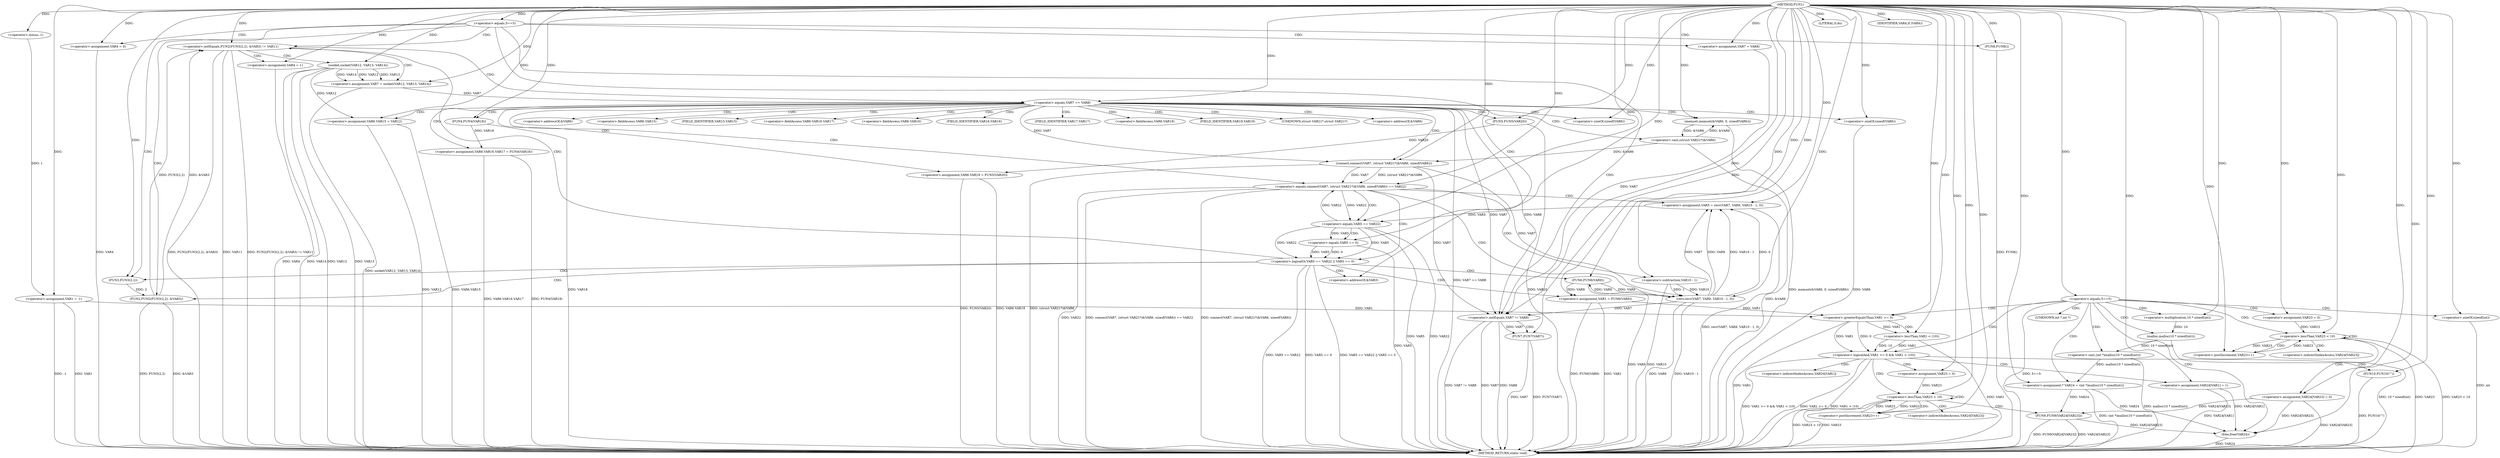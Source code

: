 digraph FUN1 {  
"1000100" [label = "(METHOD,FUN1)" ]
"1000292" [label = "(METHOD_RETURN,static void)" ]
"1000103" [label = "(<operator>.assignment,VAR1 = -1)" ]
"1000105" [label = "(<operator>.minus,-1)" ]
"1000108" [label = "(<operator>.equals,5==5)" ]
"1000115" [label = "(<operator>.assignment,VAR4 = 0)" ]
"1000121" [label = "(<operator>.assignment,VAR7 = VAR8)" ]
"1000128" [label = "(<operator>.notEquals,FUN2(FUN3(2,2), &VAR3) != VAR11)" ]
"1000129" [label = "(FUN2,FUN2(FUN3(2,2), &VAR3))" ]
"1000130" [label = "(FUN3,FUN3(2,2))" ]
"1000138" [label = "(<operator>.assignment,VAR4 = 1)" ]
"1000141" [label = "(<operator>.assignment,VAR7 = socket(VAR12, VAR13, VAR14))" ]
"1000143" [label = "(socket,socket(VAR12, VAR13, VAR14))" ]
"1000148" [label = "(<operator>.equals,VAR7 == VAR8)" ]
"1000153" [label = "(memset,memset(&VAR6, 0, sizeof(VAR6)))" ]
"1000157" [label = "(<operator>.sizeOf,sizeof(VAR6))" ]
"1000159" [label = "(<operator>.assignment,VAR6.VAR15 = VAR12)" ]
"1000164" [label = "(<operator>.assignment,VAR6.VAR16.VAR17 = FUN4(VAR18))" ]
"1000170" [label = "(FUN4,FUN4(VAR18))" ]
"1000172" [label = "(<operator>.assignment,VAR6.VAR19 = FUN5(VAR20))" ]
"1000176" [label = "(FUN5,FUN5(VAR20))" ]
"1000179" [label = "(<operator>.equals,connect(VAR7, (struct VAR21*)&VAR6, sizeof(VAR6)) == VAR22)" ]
"1000180" [label = "(connect,connect(VAR7, (struct VAR21*)&VAR6, sizeof(VAR6)))" ]
"1000182" [label = "(<operator>.cast,(struct VAR21*)&VAR6)" ]
"1000186" [label = "(<operator>.sizeOf,sizeof(VAR6))" ]
"1000191" [label = "(<operator>.assignment,VAR5 = recv(VAR7, VAR9, VAR10 - 1, 0))" ]
"1000193" [label = "(recv,recv(VAR7, VAR9, VAR10 - 1, 0))" ]
"1000196" [label = "(<operator>.subtraction,VAR10 - 1)" ]
"1000201" [label = "(<operator>.logicalOr,VAR5 == VAR22 || VAR5 == 0)" ]
"1000202" [label = "(<operator>.equals,VAR5 == VAR22)" ]
"1000205" [label = "(<operator>.equals,VAR5 == 0)" ]
"1000210" [label = "(<operator>.assignment,VAR1 = FUN6(VAR9))" ]
"1000212" [label = "(FUN6,FUN6(VAR9))" ]
"1000214" [label = "(LITERAL,0,do)" ]
"1000216" [label = "(<operator>.notEquals,VAR7 != VAR8)" ]
"1000220" [label = "(FUN7,FUN7(VAR7))" ]
"1000223" [label = "(IDENTIFIER,VAR4,if (VAR4))" ]
"1000225" [label = "(FUN8,FUN8())" ]
"1000227" [label = "(<operator>.equals,5==5)" ]
"1000234" [label = "(<operator>.assignment,* VAR24 = (int *)malloc(10 * sizeof(int)))" ]
"1000236" [label = "(<operator>.cast,(int *)malloc(10 * sizeof(int)))" ]
"1000238" [label = "(malloc,malloc(10 * sizeof(int)))" ]
"1000239" [label = "(<operator>.multiplication,10 * sizeof(int))" ]
"1000241" [label = "(<operator>.sizeOf,sizeof(int))" ]
"1000244" [label = "(<operator>.assignment,VAR23 = 0)" ]
"1000247" [label = "(<operator>.lessThan,VAR23 < 10)" ]
"1000250" [label = "(<operator>.postIncrement,VAR23++)" ]
"1000253" [label = "(<operator>.assignment,VAR24[VAR23] = 0)" ]
"1000259" [label = "(<operator>.logicalAnd,VAR1 >= 0 && VAR1 < (10))" ]
"1000260" [label = "(<operator>.greaterEqualsThan,VAR1 >= 0)" ]
"1000263" [label = "(<operator>.lessThan,VAR1 < (10))" ]
"1000267" [label = "(<operator>.assignment,VAR24[VAR1] = 1)" ]
"1000273" [label = "(<operator>.assignment,VAR23 = 0)" ]
"1000276" [label = "(<operator>.lessThan,VAR23 < 10)" ]
"1000279" [label = "(<operator>.postIncrement,VAR23++)" ]
"1000282" [label = "(FUN9,FUN9(VAR24[VAR23]))" ]
"1000288" [label = "(FUN10,FUN10(\"\"))" ]
"1000290" [label = "(free,free(VAR24))" ]
"1000133" [label = "(<operator>.addressOf,&VAR3)" ]
"1000154" [label = "(<operator>.addressOf,&VAR6)" ]
"1000160" [label = "(<operator>.fieldAccess,VAR6.VAR15)" ]
"1000162" [label = "(FIELD_IDENTIFIER,VAR15,VAR15)" ]
"1000165" [label = "(<operator>.fieldAccess,VAR6.VAR16.VAR17)" ]
"1000166" [label = "(<operator>.fieldAccess,VAR6.VAR16)" ]
"1000168" [label = "(FIELD_IDENTIFIER,VAR16,VAR16)" ]
"1000169" [label = "(FIELD_IDENTIFIER,VAR17,VAR17)" ]
"1000173" [label = "(<operator>.fieldAccess,VAR6.VAR19)" ]
"1000175" [label = "(FIELD_IDENTIFIER,VAR19,VAR19)" ]
"1000183" [label = "(UNKNOWN,struct VAR21*,struct VAR21*)" ]
"1000184" [label = "(<operator>.addressOf,&VAR6)" ]
"1000237" [label = "(UNKNOWN,int *,int *)" ]
"1000254" [label = "(<operator>.indirectIndexAccess,VAR24[VAR23])" ]
"1000268" [label = "(<operator>.indirectIndexAccess,VAR24[VAR1])" ]
"1000283" [label = "(<operator>.indirectIndexAccess,VAR24[VAR23])" ]
  "1000282" -> "1000292"  [ label = "DDG: FUN9(VAR24[VAR23])"] 
  "1000216" -> "1000292"  [ label = "DDG: VAR7 != VAR8"] 
  "1000103" -> "1000292"  [ label = "DDG: -1"] 
  "1000153" -> "1000292"  [ label = "DDG: memset(&VAR6, 0, sizeof(VAR6))"] 
  "1000210" -> "1000292"  [ label = "DDG: FUN6(VAR9)"] 
  "1000201" -> "1000292"  [ label = "DDG: VAR5 == 0"] 
  "1000247" -> "1000292"  [ label = "DDG: VAR23 < 10"] 
  "1000180" -> "1000292"  [ label = "DDG: (struct VAR21*)&VAR6"] 
  "1000259" -> "1000292"  [ label = "DDG: VAR1 >= 0 && VAR1 < (10)"] 
  "1000179" -> "1000292"  [ label = "DDG: VAR22"] 
  "1000247" -> "1000292"  [ label = "DDG: VAR23"] 
  "1000129" -> "1000292"  [ label = "DDG: FUN3(2,2)"] 
  "1000259" -> "1000292"  [ label = "DDG: VAR1 >= 0"] 
  "1000290" -> "1000292"  [ label = "DDG: VAR24"] 
  "1000186" -> "1000292"  [ label = "DDG: VAR6"] 
  "1000225" -> "1000292"  [ label = "DDG: FUN8()"] 
  "1000220" -> "1000292"  [ label = "DDG: VAR7"] 
  "1000201" -> "1000292"  [ label = "DDG: VAR5 == VAR22 || VAR5 == 0"] 
  "1000227" -> "1000292"  [ label = "DDG: 5==5"] 
  "1000234" -> "1000292"  [ label = "DDG: (int *)malloc(10 * sizeof(int))"] 
  "1000238" -> "1000292"  [ label = "DDG: 10 * sizeof(int)"] 
  "1000179" -> "1000292"  [ label = "DDG: connect(VAR7, (struct VAR21*)&VAR6, sizeof(VAR6)) == VAR22"] 
  "1000103" -> "1000292"  [ label = "DDG: VAR1"] 
  "1000216" -> "1000292"  [ label = "DDG: VAR7"] 
  "1000236" -> "1000292"  [ label = "DDG: malloc(10 * sizeof(int))"] 
  "1000159" -> "1000292"  [ label = "DDG: VAR6.VAR15"] 
  "1000253" -> "1000292"  [ label = "DDG: VAR24[VAR23]"] 
  "1000205" -> "1000292"  [ label = "DDG: VAR5"] 
  "1000138" -> "1000292"  [ label = "DDG: VAR4"] 
  "1000193" -> "1000292"  [ label = "DDG: VAR9"] 
  "1000182" -> "1000292"  [ label = "DDG: &VAR6"] 
  "1000267" -> "1000292"  [ label = "DDG: VAR24[VAR1]"] 
  "1000128" -> "1000292"  [ label = "DDG: FUN2(FUN3(2,2), &VAR3)"] 
  "1000143" -> "1000292"  [ label = "DDG: VAR12"] 
  "1000259" -> "1000292"  [ label = "DDG: VAR1 < (10)"] 
  "1000179" -> "1000292"  [ label = "DDG: connect(VAR7, (struct VAR21*)&VAR6, sizeof(VAR6))"] 
  "1000263" -> "1000292"  [ label = "DDG: VAR1"] 
  "1000216" -> "1000292"  [ label = "DDG: VAR8"] 
  "1000202" -> "1000292"  [ label = "DDG: VAR5"] 
  "1000148" -> "1000292"  [ label = "DDG: VAR7 == VAR8"] 
  "1000172" -> "1000292"  [ label = "DDG: FUN5(VAR20)"] 
  "1000276" -> "1000292"  [ label = "DDG: VAR23 < 10"] 
  "1000129" -> "1000292"  [ label = "DDG: &VAR3"] 
  "1000196" -> "1000292"  [ label = "DDG: VAR10"] 
  "1000212" -> "1000292"  [ label = "DDG: VAR9"] 
  "1000128" -> "1000292"  [ label = "DDG: VAR11"] 
  "1000191" -> "1000292"  [ label = "DDG: recv(VAR7, VAR9, VAR10 - 1, 0)"] 
  "1000210" -> "1000292"  [ label = "DDG: VAR1"] 
  "1000172" -> "1000292"  [ label = "DDG: VAR6.VAR19"] 
  "1000141" -> "1000292"  [ label = "DDG: socket(VAR12, VAR13, VAR14)"] 
  "1000276" -> "1000292"  [ label = "DDG: VAR23"] 
  "1000241" -> "1000292"  [ label = "DDG: int"] 
  "1000143" -> "1000292"  [ label = "DDG: VAR13"] 
  "1000288" -> "1000292"  [ label = "DDG: FUN10(\"\")"] 
  "1000220" -> "1000292"  [ label = "DDG: FUN7(VAR7)"] 
  "1000170" -> "1000292"  [ label = "DDG: VAR18"] 
  "1000176" -> "1000292"  [ label = "DDG: VAR20"] 
  "1000164" -> "1000292"  [ label = "DDG: FUN4(VAR18)"] 
  "1000260" -> "1000292"  [ label = "DDG: VAR1"] 
  "1000128" -> "1000292"  [ label = "DDG: FUN2(FUN3(2,2), &VAR3) != VAR11"] 
  "1000159" -> "1000292"  [ label = "DDG: VAR12"] 
  "1000193" -> "1000292"  [ label = "DDG: VAR10 - 1"] 
  "1000282" -> "1000292"  [ label = "DDG: VAR24[VAR23]"] 
  "1000143" -> "1000292"  [ label = "DDG: VAR14"] 
  "1000115" -> "1000292"  [ label = "DDG: VAR4"] 
  "1000201" -> "1000292"  [ label = "DDG: VAR5 == VAR22"] 
  "1000202" -> "1000292"  [ label = "DDG: VAR22"] 
  "1000164" -> "1000292"  [ label = "DDG: VAR6.VAR16.VAR17"] 
  "1000105" -> "1000103"  [ label = "DDG: 1"] 
  "1000100" -> "1000103"  [ label = "DDG: "] 
  "1000100" -> "1000105"  [ label = "DDG: "] 
  "1000100" -> "1000108"  [ label = "DDG: "] 
  "1000100" -> "1000115"  [ label = "DDG: "] 
  "1000100" -> "1000121"  [ label = "DDG: "] 
  "1000129" -> "1000128"  [ label = "DDG: FUN3(2,2)"] 
  "1000129" -> "1000128"  [ label = "DDG: &VAR3"] 
  "1000130" -> "1000129"  [ label = "DDG: 2"] 
  "1000100" -> "1000130"  [ label = "DDG: "] 
  "1000100" -> "1000128"  [ label = "DDG: "] 
  "1000100" -> "1000138"  [ label = "DDG: "] 
  "1000143" -> "1000141"  [ label = "DDG: VAR12"] 
  "1000143" -> "1000141"  [ label = "DDG: VAR13"] 
  "1000143" -> "1000141"  [ label = "DDG: VAR14"] 
  "1000100" -> "1000141"  [ label = "DDG: "] 
  "1000100" -> "1000143"  [ label = "DDG: "] 
  "1000141" -> "1000148"  [ label = "DDG: VAR7"] 
  "1000100" -> "1000148"  [ label = "DDG: "] 
  "1000182" -> "1000153"  [ label = "DDG: &VAR6"] 
  "1000100" -> "1000153"  [ label = "DDG: "] 
  "1000100" -> "1000157"  [ label = "DDG: "] 
  "1000143" -> "1000159"  [ label = "DDG: VAR12"] 
  "1000100" -> "1000159"  [ label = "DDG: "] 
  "1000170" -> "1000164"  [ label = "DDG: VAR18"] 
  "1000100" -> "1000170"  [ label = "DDG: "] 
  "1000176" -> "1000172"  [ label = "DDG: VAR20"] 
  "1000100" -> "1000176"  [ label = "DDG: "] 
  "1000180" -> "1000179"  [ label = "DDG: VAR7"] 
  "1000180" -> "1000179"  [ label = "DDG: (struct VAR21*)&VAR6"] 
  "1000148" -> "1000180"  [ label = "DDG: VAR7"] 
  "1000100" -> "1000180"  [ label = "DDG: "] 
  "1000182" -> "1000180"  [ label = "DDG: &VAR6"] 
  "1000153" -> "1000182"  [ label = "DDG: &VAR6"] 
  "1000100" -> "1000186"  [ label = "DDG: "] 
  "1000202" -> "1000179"  [ label = "DDG: VAR22"] 
  "1000100" -> "1000179"  [ label = "DDG: "] 
  "1000193" -> "1000191"  [ label = "DDG: VAR7"] 
  "1000193" -> "1000191"  [ label = "DDG: VAR9"] 
  "1000193" -> "1000191"  [ label = "DDG: VAR10 - 1"] 
  "1000193" -> "1000191"  [ label = "DDG: 0"] 
  "1000100" -> "1000191"  [ label = "DDG: "] 
  "1000180" -> "1000193"  [ label = "DDG: VAR7"] 
  "1000100" -> "1000193"  [ label = "DDG: "] 
  "1000212" -> "1000193"  [ label = "DDG: VAR9"] 
  "1000196" -> "1000193"  [ label = "DDG: VAR10"] 
  "1000196" -> "1000193"  [ label = "DDG: 1"] 
  "1000100" -> "1000196"  [ label = "DDG: "] 
  "1000202" -> "1000201"  [ label = "DDG: VAR5"] 
  "1000202" -> "1000201"  [ label = "DDG: VAR22"] 
  "1000191" -> "1000202"  [ label = "DDG: VAR5"] 
  "1000100" -> "1000202"  [ label = "DDG: "] 
  "1000179" -> "1000202"  [ label = "DDG: VAR22"] 
  "1000205" -> "1000201"  [ label = "DDG: VAR5"] 
  "1000205" -> "1000201"  [ label = "DDG: 0"] 
  "1000202" -> "1000205"  [ label = "DDG: VAR5"] 
  "1000100" -> "1000205"  [ label = "DDG: "] 
  "1000212" -> "1000210"  [ label = "DDG: VAR9"] 
  "1000100" -> "1000210"  [ label = "DDG: "] 
  "1000193" -> "1000212"  [ label = "DDG: VAR9"] 
  "1000100" -> "1000212"  [ label = "DDG: "] 
  "1000100" -> "1000214"  [ label = "DDG: "] 
  "1000193" -> "1000216"  [ label = "DDG: VAR7"] 
  "1000180" -> "1000216"  [ label = "DDG: VAR7"] 
  "1000148" -> "1000216"  [ label = "DDG: VAR7"] 
  "1000121" -> "1000216"  [ label = "DDG: VAR7"] 
  "1000100" -> "1000216"  [ label = "DDG: "] 
  "1000148" -> "1000216"  [ label = "DDG: VAR8"] 
  "1000216" -> "1000220"  [ label = "DDG: VAR7"] 
  "1000100" -> "1000220"  [ label = "DDG: "] 
  "1000100" -> "1000223"  [ label = "DDG: "] 
  "1000100" -> "1000225"  [ label = "DDG: "] 
  "1000100" -> "1000227"  [ label = "DDG: "] 
  "1000236" -> "1000234"  [ label = "DDG: malloc(10 * sizeof(int))"] 
  "1000100" -> "1000234"  [ label = "DDG: "] 
  "1000238" -> "1000236"  [ label = "DDG: 10 * sizeof(int)"] 
  "1000239" -> "1000238"  [ label = "DDG: 10"] 
  "1000100" -> "1000239"  [ label = "DDG: "] 
  "1000100" -> "1000241"  [ label = "DDG: "] 
  "1000100" -> "1000244"  [ label = "DDG: "] 
  "1000250" -> "1000247"  [ label = "DDG: VAR23"] 
  "1000244" -> "1000247"  [ label = "DDG: VAR23"] 
  "1000100" -> "1000247"  [ label = "DDG: "] 
  "1000247" -> "1000250"  [ label = "DDG: VAR23"] 
  "1000100" -> "1000250"  [ label = "DDG: "] 
  "1000100" -> "1000253"  [ label = "DDG: "] 
  "1000260" -> "1000259"  [ label = "DDG: VAR1"] 
  "1000260" -> "1000259"  [ label = "DDG: 0"] 
  "1000103" -> "1000260"  [ label = "DDG: VAR1"] 
  "1000210" -> "1000260"  [ label = "DDG: VAR1"] 
  "1000100" -> "1000260"  [ label = "DDG: "] 
  "1000263" -> "1000259"  [ label = "DDG: VAR1"] 
  "1000263" -> "1000259"  [ label = "DDG: 10"] 
  "1000260" -> "1000263"  [ label = "DDG: VAR1"] 
  "1000100" -> "1000263"  [ label = "DDG: "] 
  "1000100" -> "1000267"  [ label = "DDG: "] 
  "1000100" -> "1000273"  [ label = "DDG: "] 
  "1000279" -> "1000276"  [ label = "DDG: VAR23"] 
  "1000273" -> "1000276"  [ label = "DDG: VAR23"] 
  "1000100" -> "1000276"  [ label = "DDG: "] 
  "1000276" -> "1000279"  [ label = "DDG: VAR23"] 
  "1000100" -> "1000279"  [ label = "DDG: "] 
  "1000234" -> "1000282"  [ label = "DDG: VAR24"] 
  "1000253" -> "1000282"  [ label = "DDG: VAR24[VAR23]"] 
  "1000100" -> "1000288"  [ label = "DDG: "] 
  "1000234" -> "1000290"  [ label = "DDG: VAR24"] 
  "1000253" -> "1000290"  [ label = "DDG: VAR24[VAR23]"] 
  "1000267" -> "1000290"  [ label = "DDG: VAR24[VAR1]"] 
  "1000282" -> "1000290"  [ label = "DDG: VAR24[VAR23]"] 
  "1000100" -> "1000290"  [ label = "DDG: "] 
  "1000108" -> "1000128"  [ label = "CDG: "] 
  "1000108" -> "1000133"  [ label = "CDG: "] 
  "1000108" -> "1000216"  [ label = "CDG: "] 
  "1000108" -> "1000130"  [ label = "CDG: "] 
  "1000108" -> "1000121"  [ label = "CDG: "] 
  "1000108" -> "1000129"  [ label = "CDG: "] 
  "1000108" -> "1000115"  [ label = "CDG: "] 
  "1000108" -> "1000225"  [ label = "CDG: "] 
  "1000128" -> "1000141"  [ label = "CDG: "] 
  "1000128" -> "1000148"  [ label = "CDG: "] 
  "1000128" -> "1000138"  [ label = "CDG: "] 
  "1000128" -> "1000143"  [ label = "CDG: "] 
  "1000148" -> "1000164"  [ label = "CDG: "] 
  "1000148" -> "1000182"  [ label = "CDG: "] 
  "1000148" -> "1000166"  [ label = "CDG: "] 
  "1000148" -> "1000180"  [ label = "CDG: "] 
  "1000148" -> "1000183"  [ label = "CDG: "] 
  "1000148" -> "1000165"  [ label = "CDG: "] 
  "1000148" -> "1000157"  [ label = "CDG: "] 
  "1000148" -> "1000175"  [ label = "CDG: "] 
  "1000148" -> "1000154"  [ label = "CDG: "] 
  "1000148" -> "1000160"  [ label = "CDG: "] 
  "1000148" -> "1000179"  [ label = "CDG: "] 
  "1000148" -> "1000176"  [ label = "CDG: "] 
  "1000148" -> "1000153"  [ label = "CDG: "] 
  "1000148" -> "1000186"  [ label = "CDG: "] 
  "1000148" -> "1000172"  [ label = "CDG: "] 
  "1000148" -> "1000169"  [ label = "CDG: "] 
  "1000148" -> "1000168"  [ label = "CDG: "] 
  "1000148" -> "1000159"  [ label = "CDG: "] 
  "1000148" -> "1000173"  [ label = "CDG: "] 
  "1000148" -> "1000170"  [ label = "CDG: "] 
  "1000148" -> "1000184"  [ label = "CDG: "] 
  "1000148" -> "1000162"  [ label = "CDG: "] 
  "1000179" -> "1000191"  [ label = "CDG: "] 
  "1000179" -> "1000201"  [ label = "CDG: "] 
  "1000179" -> "1000196"  [ label = "CDG: "] 
  "1000179" -> "1000202"  [ label = "CDG: "] 
  "1000179" -> "1000193"  [ label = "CDG: "] 
  "1000201" -> "1000210"  [ label = "CDG: "] 
  "1000201" -> "1000212"  [ label = "CDG: "] 
  "1000201" -> "1000128"  [ label = "CDG: "] 
  "1000201" -> "1000133"  [ label = "CDG: "] 
  "1000201" -> "1000130"  [ label = "CDG: "] 
  "1000201" -> "1000129"  [ label = "CDG: "] 
  "1000202" -> "1000205"  [ label = "CDG: "] 
  "1000216" -> "1000220"  [ label = "CDG: "] 
  "1000227" -> "1000238"  [ label = "CDG: "] 
  "1000227" -> "1000260"  [ label = "CDG: "] 
  "1000227" -> "1000244"  [ label = "CDG: "] 
  "1000227" -> "1000259"  [ label = "CDG: "] 
  "1000227" -> "1000236"  [ label = "CDG: "] 
  "1000227" -> "1000247"  [ label = "CDG: "] 
  "1000227" -> "1000239"  [ label = "CDG: "] 
  "1000227" -> "1000290"  [ label = "CDG: "] 
  "1000227" -> "1000234"  [ label = "CDG: "] 
  "1000227" -> "1000237"  [ label = "CDG: "] 
  "1000227" -> "1000241"  [ label = "CDG: "] 
  "1000247" -> "1000254"  [ label = "CDG: "] 
  "1000247" -> "1000250"  [ label = "CDG: "] 
  "1000247" -> "1000247"  [ label = "CDG: "] 
  "1000247" -> "1000253"  [ label = "CDG: "] 
  "1000259" -> "1000268"  [ label = "CDG: "] 
  "1000259" -> "1000276"  [ label = "CDG: "] 
  "1000259" -> "1000273"  [ label = "CDG: "] 
  "1000259" -> "1000288"  [ label = "CDG: "] 
  "1000259" -> "1000267"  [ label = "CDG: "] 
  "1000260" -> "1000263"  [ label = "CDG: "] 
  "1000276" -> "1000276"  [ label = "CDG: "] 
  "1000276" -> "1000282"  [ label = "CDG: "] 
  "1000276" -> "1000279"  [ label = "CDG: "] 
  "1000276" -> "1000283"  [ label = "CDG: "] 
}
